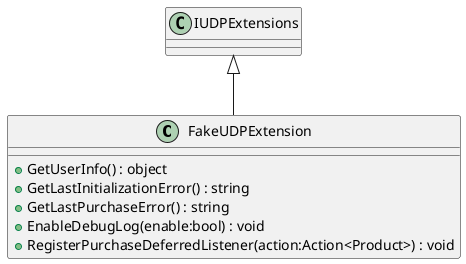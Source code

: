 @startuml
class FakeUDPExtension {
    + GetUserInfo() : object
    + GetLastInitializationError() : string
    + GetLastPurchaseError() : string
    + EnableDebugLog(enable:bool) : void
    + RegisterPurchaseDeferredListener(action:Action<Product>) : void
}
IUDPExtensions <|-- FakeUDPExtension
@enduml
